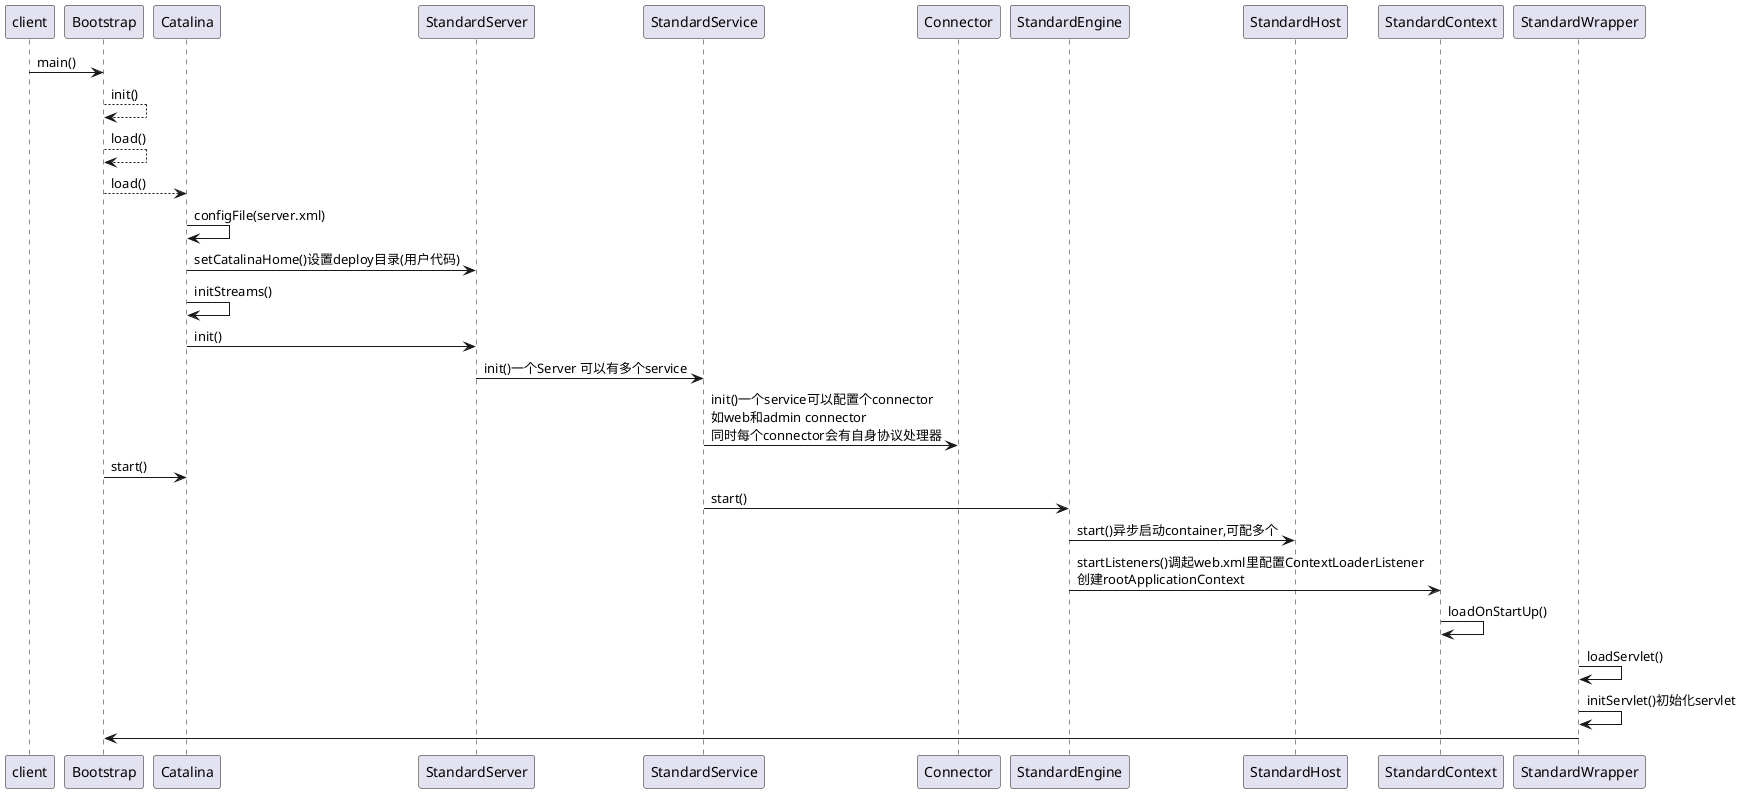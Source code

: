 @startuml
client -> Bootstrap: main()
Bootstrap --> Bootstrap: init()
Bootstrap --> Bootstrap:load()
Bootstrap -->Catalina:load()
Catalina->Catalina:configFile(server.xml)
Catalina->StandardServer:setCatalinaHome()设置deploy目录(用户代码)
Catalina->Catalina:initStreams()
Catalina->StandardServer:init()
StandardServer->StandardService:init()一个Server 可以有多个service
StandardService->Connector:init()一个service可以配置个connector\n如web和admin connector\n同时每个connector会有自身协议处理器
Bootstrap -> Catalina:start()
StandardService->StandardEngine:start()
StandardEngine->StandardHost:start()异步启动container,可配多个
StandardEngine->StandardContext:startListeners()调起web.xml里配置ContextLoaderListener\n创建rootApplicationContext
StandardContext->StandardContext:loadOnStartUp()
StandardWrapper->StandardWrapper:loadServlet()
StandardWrapper->StandardWrapper:initServlet()初始化servlet
StandardWrapper->Bootstrap:
@enduml